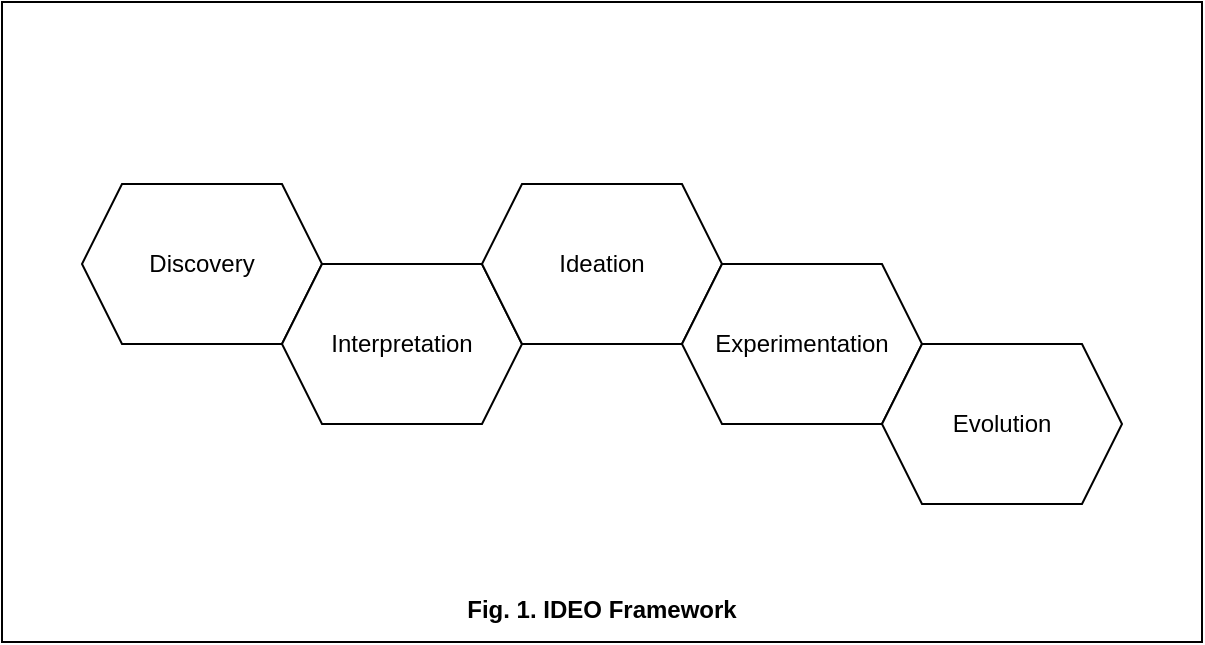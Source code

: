 <mxfile version="21.7.5" type="device">
  <diagram name="Page-1" id="VN-8Q-kjOI3rEuNzqfu4">
    <mxGraphModel dx="1509" dy="880" grid="1" gridSize="10" guides="1" tooltips="1" connect="1" arrows="1" fold="1" page="1" pageScale="1" pageWidth="1400" pageHeight="850" math="0" shadow="0">
      <root>
        <mxCell id="0" />
        <mxCell id="1" parent="0" />
        <mxCell id="nqygAUrVyWPL-0sZAmdM-1" value="Discovery" style="shape=hexagon;perimeter=hexagonPerimeter2;whiteSpace=wrap;html=1;fixedSize=1;" vertex="1" parent="1">
          <mxGeometry x="440" y="345" width="120" height="80" as="geometry" />
        </mxCell>
        <mxCell id="nqygAUrVyWPL-0sZAmdM-2" value="Interpretation" style="shape=hexagon;perimeter=hexagonPerimeter2;whiteSpace=wrap;html=1;fixedSize=1;" vertex="1" parent="1">
          <mxGeometry x="540" y="385" width="120" height="80" as="geometry" />
        </mxCell>
        <mxCell id="nqygAUrVyWPL-0sZAmdM-8" value="Ideation" style="shape=hexagon;perimeter=hexagonPerimeter2;whiteSpace=wrap;html=1;fixedSize=1;" vertex="1" parent="1">
          <mxGeometry x="640" y="345" width="120" height="80" as="geometry" />
        </mxCell>
        <mxCell id="nqygAUrVyWPL-0sZAmdM-9" value="Experimentation" style="shape=hexagon;perimeter=hexagonPerimeter2;whiteSpace=wrap;html=1;fixedSize=1;" vertex="1" parent="1">
          <mxGeometry x="740" y="385" width="120" height="80" as="geometry" />
        </mxCell>
        <mxCell id="nqygAUrVyWPL-0sZAmdM-10" value="Evolution" style="shape=hexagon;perimeter=hexagonPerimeter2;whiteSpace=wrap;html=1;fixedSize=1;" vertex="1" parent="1">
          <mxGeometry x="840" y="425" width="120" height="80" as="geometry" />
        </mxCell>
        <mxCell id="nqygAUrVyWPL-0sZAmdM-11" value="" style="rounded=0;whiteSpace=wrap;html=1;fillColor=none;" vertex="1" parent="1">
          <mxGeometry x="400" y="254" width="600" height="320" as="geometry" />
        </mxCell>
        <mxCell id="nqygAUrVyWPL-0sZAmdM-12" value="Fig. 1. IDEO Framework" style="text;html=1;strokeColor=none;fillColor=none;align=center;verticalAlign=middle;whiteSpace=wrap;rounded=0;fontStyle=1" vertex="1" parent="1">
          <mxGeometry x="620" y="543" width="160" height="30" as="geometry" />
        </mxCell>
      </root>
    </mxGraphModel>
  </diagram>
</mxfile>
